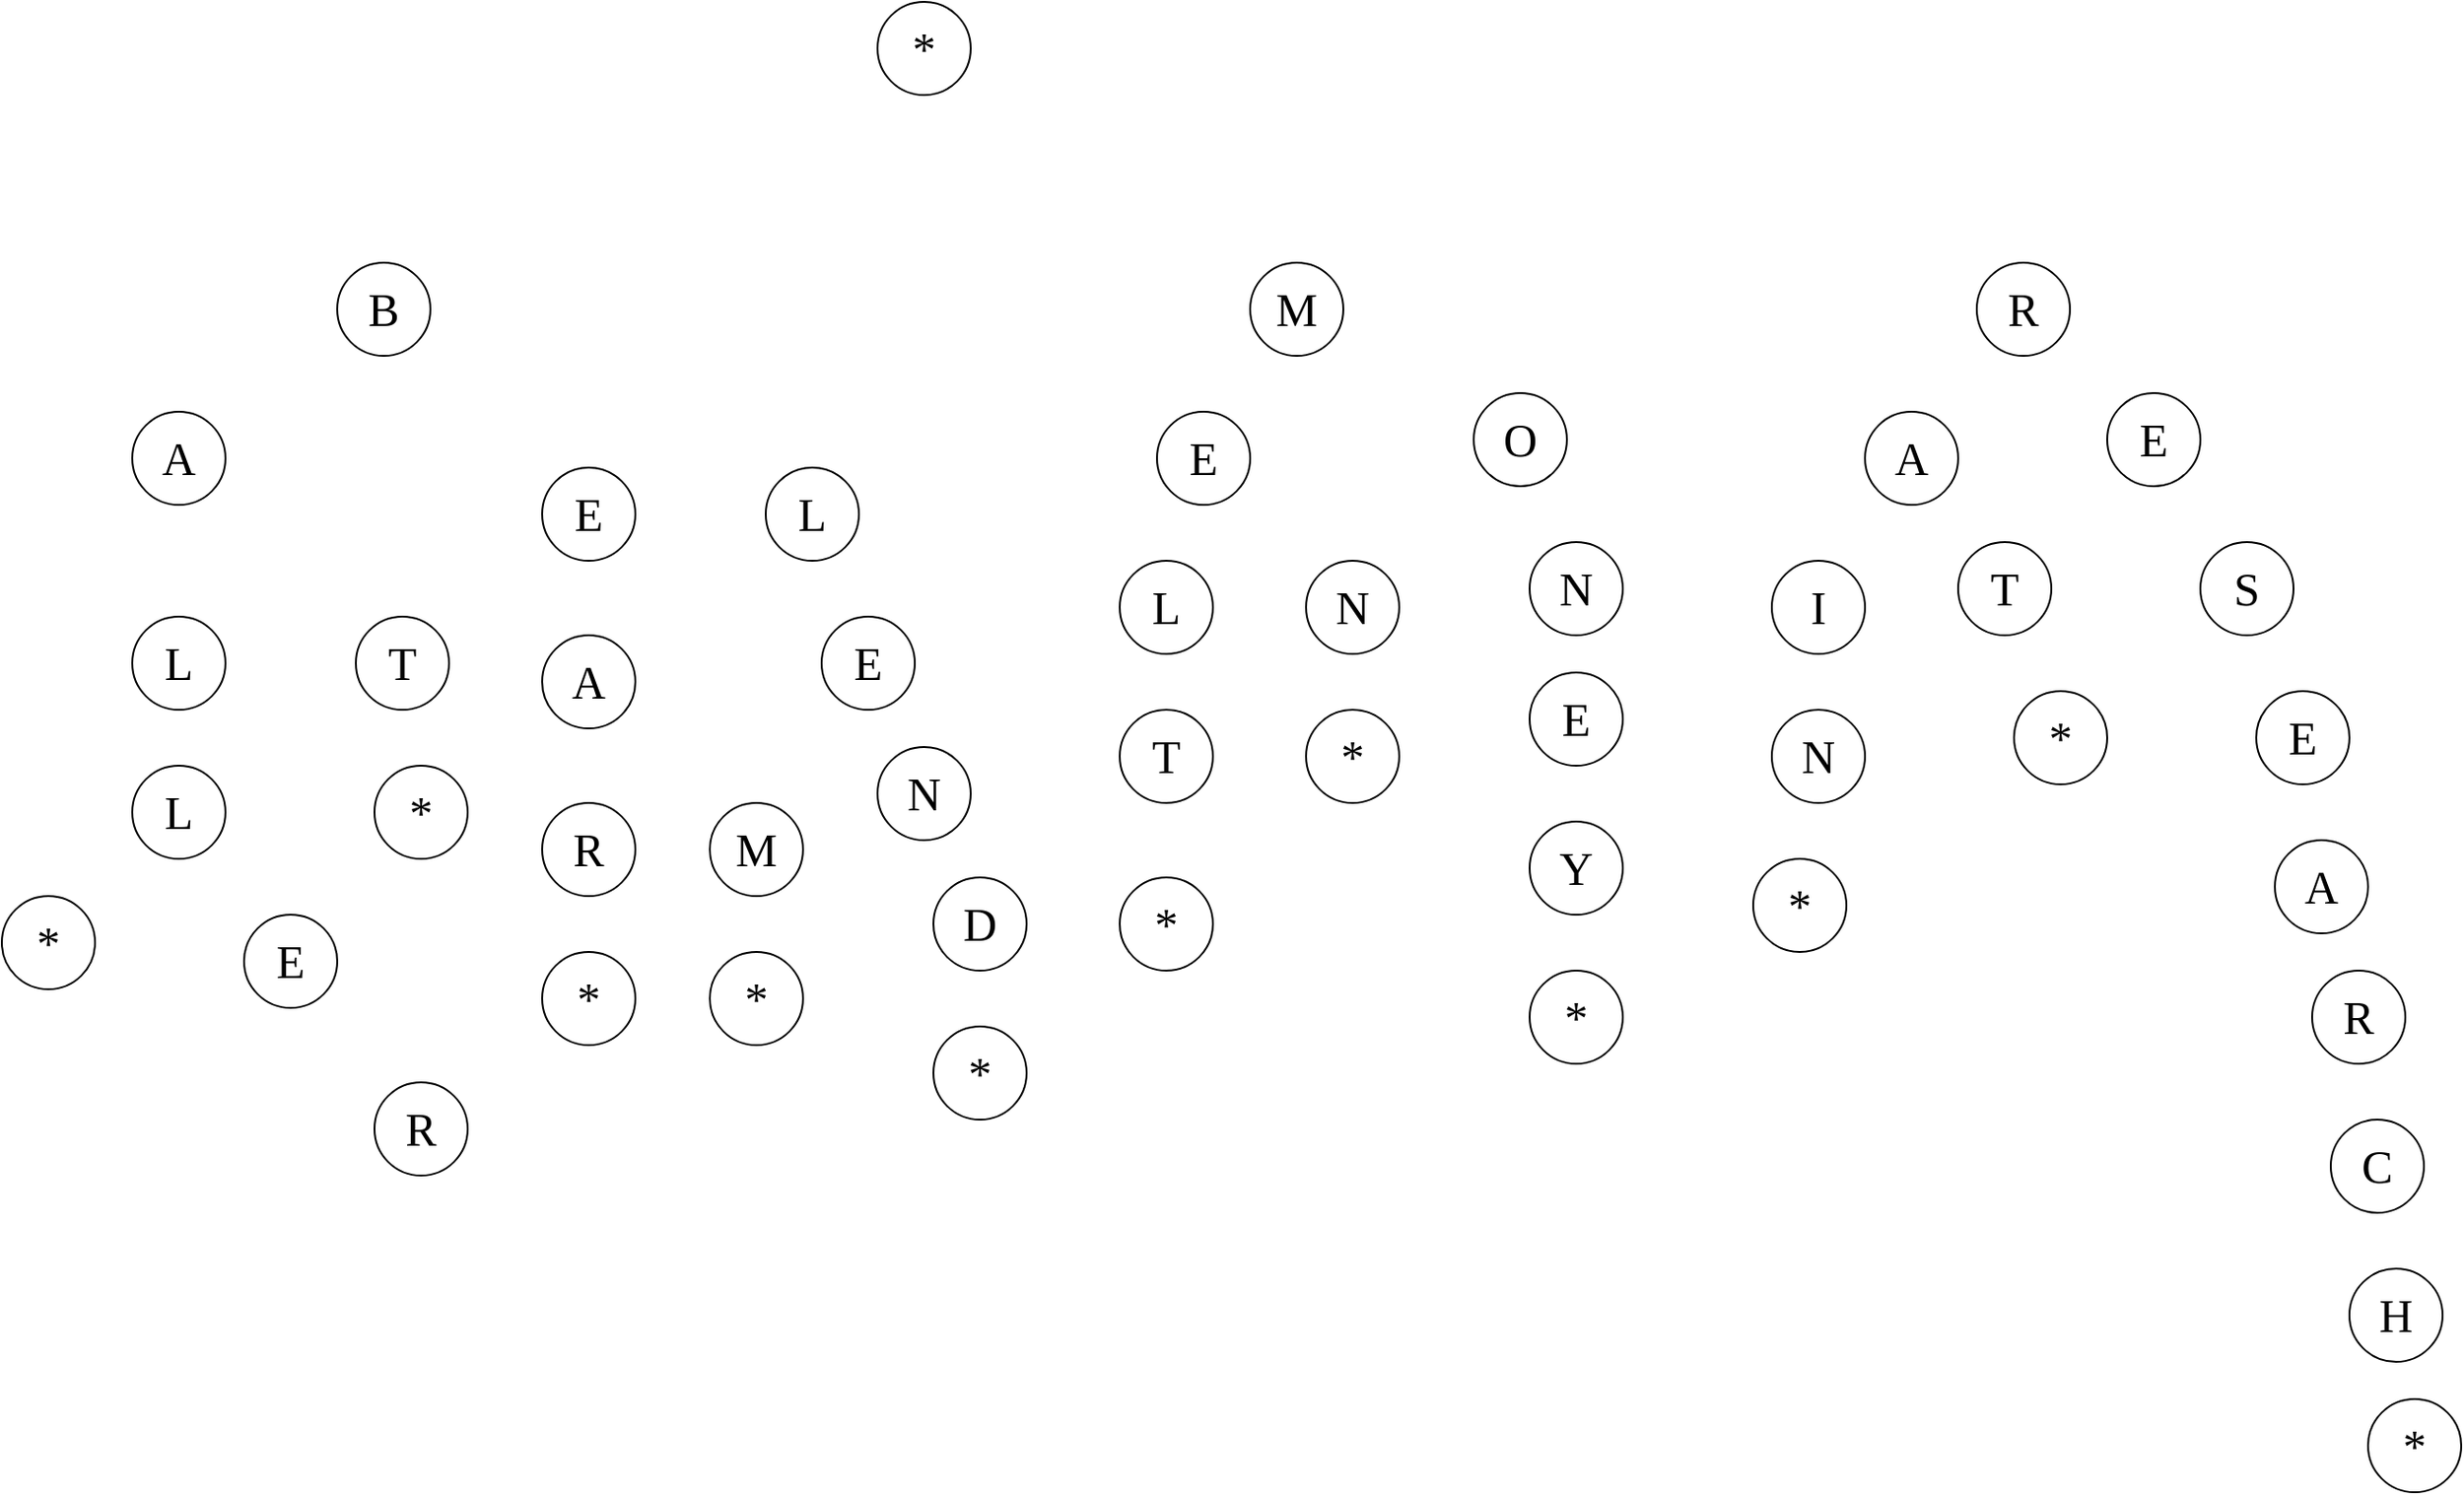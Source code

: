 <mxfile version="26.1.3">
  <diagram name="Pagina-1" id="tW7WO6cpCCdjkhQ7mJyI">
    <mxGraphModel dx="1434" dy="738" grid="1" gridSize="10" guides="1" tooltips="1" connect="1" arrows="1" fold="1" page="1" pageScale="1" pageWidth="2339" pageHeight="3300" math="0" shadow="0">
      <root>
        <mxCell id="0" />
        <mxCell id="1" parent="0" />
        <mxCell id="8VTGi8WfioYzq3SnvPgz-1" value="&lt;font style=&quot;font-size: 25px;&quot; face=&quot;Comic Sans MS&quot;&gt;*&lt;/font&gt;" style="ellipse;whiteSpace=wrap;html=1;aspect=fixed;" parent="1" vertex="1">
          <mxGeometry x="570" y="20" width="50" height="50" as="geometry" />
        </mxCell>
        <mxCell id="8VTGi8WfioYzq3SnvPgz-2" value="&lt;font face=&quot;Comic Sans MS&quot;&gt;&lt;span style=&quot;font-size: 25px;&quot;&gt;B&lt;/span&gt;&lt;/font&gt;" style="ellipse;whiteSpace=wrap;html=1;aspect=fixed;" parent="1" vertex="1">
          <mxGeometry x="280" y="160" width="50" height="50" as="geometry" />
        </mxCell>
        <mxCell id="8VTGi8WfioYzq3SnvPgz-3" value="&lt;font face=&quot;Comic Sans MS&quot;&gt;&lt;span style=&quot;font-size: 25px;&quot;&gt;R&lt;/span&gt;&lt;/font&gt;" style="ellipse;whiteSpace=wrap;html=1;aspect=fixed;" parent="1" vertex="1">
          <mxGeometry x="1160" y="160" width="50" height="50" as="geometry" />
        </mxCell>
        <mxCell id="8VTGi8WfioYzq3SnvPgz-4" value="&lt;font face=&quot;Comic Sans MS&quot;&gt;&lt;span style=&quot;font-size: 25px;&quot;&gt;M&lt;/span&gt;&lt;/font&gt;" style="ellipse;whiteSpace=wrap;html=1;aspect=fixed;" parent="1" vertex="1">
          <mxGeometry x="770" y="160" width="50" height="50" as="geometry" />
        </mxCell>
        <mxCell id="8VTGi8WfioYzq3SnvPgz-5" value="&lt;font face=&quot;Comic Sans MS&quot;&gt;&lt;span style=&quot;font-size: 25px;&quot;&gt;A&lt;/span&gt;&lt;/font&gt;" style="ellipse;whiteSpace=wrap;html=1;aspect=fixed;" parent="1" vertex="1">
          <mxGeometry x="170" y="240" width="50" height="50" as="geometry" />
        </mxCell>
        <mxCell id="8VTGi8WfioYzq3SnvPgz-6" value="&lt;font face=&quot;Comic Sans MS&quot;&gt;&lt;span style=&quot;font-size: 25px;&quot;&gt;L&lt;/span&gt;&lt;/font&gt;" style="ellipse;whiteSpace=wrap;html=1;aspect=fixed;" parent="1" vertex="1">
          <mxGeometry x="170" y="350" width="50" height="50" as="geometry" />
        </mxCell>
        <mxCell id="8VTGi8WfioYzq3SnvPgz-7" value="&lt;font face=&quot;Comic Sans MS&quot;&gt;&lt;span style=&quot;font-size: 25px;&quot;&gt;L&lt;/span&gt;&lt;/font&gt;" style="ellipse;whiteSpace=wrap;html=1;aspect=fixed;" parent="1" vertex="1">
          <mxGeometry x="170" y="430" width="50" height="50" as="geometry" />
        </mxCell>
        <mxCell id="8VTGi8WfioYzq3SnvPgz-8" value="&lt;font face=&quot;Comic Sans MS&quot;&gt;&lt;span style=&quot;font-size: 25px;&quot;&gt;*&lt;/span&gt;&lt;/font&gt;" style="ellipse;whiteSpace=wrap;html=1;aspect=fixed;" parent="1" vertex="1">
          <mxGeometry x="100" y="500" width="50" height="50" as="geometry" />
        </mxCell>
        <mxCell id="8VTGi8WfioYzq3SnvPgz-9" value="&lt;font face=&quot;Comic Sans MS&quot;&gt;&lt;span style=&quot;font-size: 25px;&quot;&gt;E&lt;/span&gt;&lt;/font&gt;" style="ellipse;whiteSpace=wrap;html=1;aspect=fixed;" parent="1" vertex="1">
          <mxGeometry x="230" y="510" width="50" height="50" as="geometry" />
        </mxCell>
        <mxCell id="8VTGi8WfioYzq3SnvPgz-10" value="&lt;font face=&quot;Comic Sans MS&quot;&gt;&lt;span style=&quot;font-size: 25px;&quot;&gt;R&lt;/span&gt;&lt;/font&gt;" style="ellipse;whiteSpace=wrap;html=1;aspect=fixed;" parent="1" vertex="1">
          <mxGeometry x="300" y="600" width="50" height="50" as="geometry" />
        </mxCell>
        <mxCell id="8VTGi8WfioYzq3SnvPgz-11" value="&lt;font face=&quot;Comic Sans MS&quot;&gt;&lt;span style=&quot;font-size: 25px;&quot;&gt;T&lt;/span&gt;&lt;/font&gt;" style="ellipse;whiteSpace=wrap;html=1;aspect=fixed;" parent="1" vertex="1">
          <mxGeometry x="290" y="350" width="50" height="50" as="geometry" />
        </mxCell>
        <mxCell id="8VTGi8WfioYzq3SnvPgz-12" value="&lt;font face=&quot;Comic Sans MS&quot;&gt;&lt;span style=&quot;font-size: 25px;&quot;&gt;*&lt;/span&gt;&lt;/font&gt;" style="ellipse;whiteSpace=wrap;html=1;aspect=fixed;" parent="1" vertex="1">
          <mxGeometry x="300" y="430" width="50" height="50" as="geometry" />
        </mxCell>
        <mxCell id="8VTGi8WfioYzq3SnvPgz-13" value="&lt;font face=&quot;Comic Sans MS&quot;&gt;&lt;span style=&quot;font-size: 25px;&quot;&gt;E&lt;/span&gt;&lt;/font&gt;" style="ellipse;whiteSpace=wrap;html=1;aspect=fixed;" parent="1" vertex="1">
          <mxGeometry x="390" y="270" width="50" height="50" as="geometry" />
        </mxCell>
        <mxCell id="8VTGi8WfioYzq3SnvPgz-14" value="&lt;font face=&quot;Comic Sans MS&quot;&gt;&lt;span style=&quot;font-size: 25px;&quot;&gt;A&lt;/span&gt;&lt;/font&gt;" style="ellipse;whiteSpace=wrap;html=1;aspect=fixed;" parent="1" vertex="1">
          <mxGeometry x="390" y="360" width="50" height="50" as="geometry" />
        </mxCell>
        <mxCell id="8VTGi8WfioYzq3SnvPgz-15" value="&lt;font face=&quot;Comic Sans MS&quot;&gt;&lt;span style=&quot;font-size: 25px;&quot;&gt;R&lt;/span&gt;&lt;/font&gt;" style="ellipse;whiteSpace=wrap;html=1;aspect=fixed;" parent="1" vertex="1">
          <mxGeometry x="390" y="450" width="50" height="50" as="geometry" />
        </mxCell>
        <mxCell id="8VTGi8WfioYzq3SnvPgz-16" value="&lt;font face=&quot;Comic Sans MS&quot;&gt;&lt;span style=&quot;font-size: 25px;&quot;&gt;*&lt;/span&gt;&lt;/font&gt;" style="ellipse;whiteSpace=wrap;html=1;aspect=fixed;" parent="1" vertex="1">
          <mxGeometry x="390" y="530" width="50" height="50" as="geometry" />
        </mxCell>
        <mxCell id="8VTGi8WfioYzq3SnvPgz-17" value="&lt;font face=&quot;Comic Sans MS&quot;&gt;&lt;span style=&quot;font-size: 25px;&quot;&gt;M&lt;/span&gt;&lt;/font&gt;" style="ellipse;whiteSpace=wrap;html=1;aspect=fixed;" parent="1" vertex="1">
          <mxGeometry x="480" y="450" width="50" height="50" as="geometry" />
        </mxCell>
        <mxCell id="8VTGi8WfioYzq3SnvPgz-18" value="&lt;font face=&quot;Comic Sans MS&quot;&gt;&lt;span style=&quot;font-size: 25px;&quot;&gt;*&lt;/span&gt;&lt;/font&gt;" style="ellipse;whiteSpace=wrap;html=1;aspect=fixed;" parent="1" vertex="1">
          <mxGeometry x="480" y="530" width="50" height="50" as="geometry" />
        </mxCell>
        <mxCell id="8VTGi8WfioYzq3SnvPgz-21" value="&lt;font face=&quot;Comic Sans MS&quot;&gt;&lt;span style=&quot;font-size: 25px;&quot;&gt;L&lt;/span&gt;&lt;/font&gt;" style="ellipse;whiteSpace=wrap;html=1;aspect=fixed;" parent="1" vertex="1">
          <mxGeometry x="510" y="270" width="50" height="50" as="geometry" />
        </mxCell>
        <mxCell id="8VTGi8WfioYzq3SnvPgz-22" value="&lt;font face=&quot;Comic Sans MS&quot;&gt;&lt;span style=&quot;font-size: 25px;&quot;&gt;E&lt;/span&gt;&lt;/font&gt;" style="ellipse;whiteSpace=wrap;html=1;aspect=fixed;" parent="1" vertex="1">
          <mxGeometry x="540" y="350" width="50" height="50" as="geometry" />
        </mxCell>
        <mxCell id="8VTGi8WfioYzq3SnvPgz-23" value="&lt;font face=&quot;Comic Sans MS&quot;&gt;&lt;span style=&quot;font-size: 25px;&quot;&gt;N&lt;/span&gt;&lt;/font&gt;" style="ellipse;whiteSpace=wrap;html=1;aspect=fixed;" parent="1" vertex="1">
          <mxGeometry x="570" y="420" width="50" height="50" as="geometry" />
        </mxCell>
        <mxCell id="8VTGi8WfioYzq3SnvPgz-24" value="&lt;font face=&quot;Comic Sans MS&quot;&gt;&lt;span style=&quot;font-size: 25px;&quot;&gt;D&lt;/span&gt;&lt;/font&gt;" style="ellipse;whiteSpace=wrap;html=1;aspect=fixed;" parent="1" vertex="1">
          <mxGeometry x="600" y="490" width="50" height="50" as="geometry" />
        </mxCell>
        <mxCell id="8VTGi8WfioYzq3SnvPgz-25" value="&lt;font face=&quot;Comic Sans MS&quot;&gt;&lt;span style=&quot;font-size: 25px;&quot;&gt;*&lt;/span&gt;&lt;/font&gt;" style="ellipse;whiteSpace=wrap;html=1;aspect=fixed;" parent="1" vertex="1">
          <mxGeometry x="600" y="570" width="50" height="50" as="geometry" />
        </mxCell>
        <mxCell id="zcwZLCXqvlhVRFT6d13A-1" value="&lt;font face=&quot;Comic Sans MS&quot;&gt;&lt;span style=&quot;font-size: 25px;&quot;&gt;E&lt;/span&gt;&lt;/font&gt;" style="ellipse;whiteSpace=wrap;html=1;aspect=fixed;" vertex="1" parent="1">
          <mxGeometry x="720" y="240" width="50" height="50" as="geometry" />
        </mxCell>
        <mxCell id="zcwZLCXqvlhVRFT6d13A-2" value="&lt;font face=&quot;Comic Sans MS&quot;&gt;&lt;span style=&quot;font-size: 25px;&quot;&gt;L&lt;/span&gt;&lt;/font&gt;" style="ellipse;whiteSpace=wrap;html=1;aspect=fixed;" vertex="1" parent="1">
          <mxGeometry x="700" y="320" width="50" height="50" as="geometry" />
        </mxCell>
        <mxCell id="zcwZLCXqvlhVRFT6d13A-3" value="&lt;font face=&quot;Comic Sans MS&quot;&gt;&lt;span style=&quot;font-size: 25px;&quot;&gt;T&lt;/span&gt;&lt;/font&gt;" style="ellipse;whiteSpace=wrap;html=1;aspect=fixed;" vertex="1" parent="1">
          <mxGeometry x="700" y="400" width="50" height="50" as="geometry" />
        </mxCell>
        <mxCell id="zcwZLCXqvlhVRFT6d13A-4" value="&lt;font face=&quot;Comic Sans MS&quot;&gt;&lt;span style=&quot;font-size: 25px;&quot;&gt;*&lt;/span&gt;&lt;/font&gt;" style="ellipse;whiteSpace=wrap;html=1;aspect=fixed;" vertex="1" parent="1">
          <mxGeometry x="700" y="490" width="50" height="50" as="geometry" />
        </mxCell>
        <mxCell id="zcwZLCXqvlhVRFT6d13A-6" value="&lt;font face=&quot;Comic Sans MS&quot;&gt;&lt;span style=&quot;font-size: 25px;&quot;&gt;N&lt;/span&gt;&lt;/font&gt;" style="ellipse;whiteSpace=wrap;html=1;aspect=fixed;" vertex="1" parent="1">
          <mxGeometry x="800" y="320" width="50" height="50" as="geometry" />
        </mxCell>
        <mxCell id="zcwZLCXqvlhVRFT6d13A-7" value="&lt;font face=&quot;Comic Sans MS&quot;&gt;&lt;span style=&quot;font-size: 25px;&quot;&gt;*&lt;/span&gt;&lt;/font&gt;" style="ellipse;whiteSpace=wrap;html=1;aspect=fixed;" vertex="1" parent="1">
          <mxGeometry x="800" y="400" width="50" height="50" as="geometry" />
        </mxCell>
        <mxCell id="zcwZLCXqvlhVRFT6d13A-8" value="&lt;font face=&quot;Comic Sans MS&quot;&gt;&lt;span style=&quot;font-size: 25px;&quot;&gt;O&lt;/span&gt;&lt;/font&gt;" style="ellipse;whiteSpace=wrap;html=1;aspect=fixed;" vertex="1" parent="1">
          <mxGeometry x="890" y="230" width="50" height="50" as="geometry" />
        </mxCell>
        <mxCell id="zcwZLCXqvlhVRFT6d13A-9" value="&lt;font face=&quot;Comic Sans MS&quot;&gt;&lt;span style=&quot;font-size: 25px;&quot;&gt;N&lt;/span&gt;&lt;/font&gt;" style="ellipse;whiteSpace=wrap;html=1;aspect=fixed;" vertex="1" parent="1">
          <mxGeometry x="920" y="310" width="50" height="50" as="geometry" />
        </mxCell>
        <mxCell id="zcwZLCXqvlhVRFT6d13A-10" value="&lt;font face=&quot;Comic Sans MS&quot;&gt;&lt;span style=&quot;font-size: 25px;&quot;&gt;E&lt;/span&gt;&lt;/font&gt;" style="ellipse;whiteSpace=wrap;html=1;aspect=fixed;" vertex="1" parent="1">
          <mxGeometry x="920" y="380" width="50" height="50" as="geometry" />
        </mxCell>
        <mxCell id="zcwZLCXqvlhVRFT6d13A-11" value="&lt;font face=&quot;Comic Sans MS&quot;&gt;&lt;span style=&quot;font-size: 25px;&quot;&gt;Y&lt;/span&gt;&lt;/font&gt;" style="ellipse;whiteSpace=wrap;html=1;aspect=fixed;" vertex="1" parent="1">
          <mxGeometry x="920" y="460" width="50" height="50" as="geometry" />
        </mxCell>
        <mxCell id="zcwZLCXqvlhVRFT6d13A-12" value="&lt;font face=&quot;Comic Sans MS&quot;&gt;&lt;span style=&quot;font-size: 25px;&quot;&gt;*&lt;/span&gt;&lt;/font&gt;" style="ellipse;whiteSpace=wrap;html=1;aspect=fixed;" vertex="1" parent="1">
          <mxGeometry x="920" y="540" width="50" height="50" as="geometry" />
        </mxCell>
        <mxCell id="zcwZLCXqvlhVRFT6d13A-13" value="&lt;font face=&quot;Comic Sans MS&quot;&gt;&lt;span style=&quot;font-size: 25px;&quot;&gt;A&lt;/span&gt;&lt;/font&gt;" style="ellipse;whiteSpace=wrap;html=1;aspect=fixed;" vertex="1" parent="1">
          <mxGeometry x="1100" y="240" width="50" height="50" as="geometry" />
        </mxCell>
        <mxCell id="zcwZLCXqvlhVRFT6d13A-14" value="&lt;font face=&quot;Comic Sans MS&quot;&gt;&lt;span style=&quot;font-size: 25px;&quot;&gt;I&lt;/span&gt;&lt;/font&gt;" style="ellipse;whiteSpace=wrap;html=1;aspect=fixed;" vertex="1" parent="1">
          <mxGeometry x="1050" y="320" width="50" height="50" as="geometry" />
        </mxCell>
        <mxCell id="zcwZLCXqvlhVRFT6d13A-15" value="&lt;font face=&quot;Comic Sans MS&quot;&gt;&lt;span style=&quot;font-size: 25px;&quot;&gt;N&lt;/span&gt;&lt;/font&gt;" style="ellipse;whiteSpace=wrap;html=1;aspect=fixed;" vertex="1" parent="1">
          <mxGeometry x="1050" y="400" width="50" height="50" as="geometry" />
        </mxCell>
        <mxCell id="zcwZLCXqvlhVRFT6d13A-16" value="&lt;font face=&quot;Comic Sans MS&quot;&gt;&lt;span style=&quot;font-size: 25px;&quot;&gt;*&lt;/span&gt;&lt;/font&gt;" style="ellipse;whiteSpace=wrap;html=1;aspect=fixed;" vertex="1" parent="1">
          <mxGeometry x="1040" y="480" width="50" height="50" as="geometry" />
        </mxCell>
        <mxCell id="zcwZLCXqvlhVRFT6d13A-17" value="&lt;font face=&quot;Comic Sans MS&quot;&gt;&lt;span style=&quot;font-size: 25px;&quot;&gt;T&lt;/span&gt;&lt;/font&gt;" style="ellipse;whiteSpace=wrap;html=1;aspect=fixed;" vertex="1" parent="1">
          <mxGeometry x="1150" y="310" width="50" height="50" as="geometry" />
        </mxCell>
        <mxCell id="zcwZLCXqvlhVRFT6d13A-18" value="&lt;font face=&quot;Comic Sans MS&quot;&gt;&lt;span style=&quot;font-size: 25px;&quot;&gt;*&lt;/span&gt;&lt;/font&gt;" style="ellipse;whiteSpace=wrap;html=1;aspect=fixed;" vertex="1" parent="1">
          <mxGeometry x="1180" y="390" width="50" height="50" as="geometry" />
        </mxCell>
        <mxCell id="zcwZLCXqvlhVRFT6d13A-19" value="&lt;font face=&quot;Comic Sans MS&quot;&gt;&lt;span style=&quot;font-size: 25px;&quot;&gt;E&lt;/span&gt;&lt;/font&gt;" style="ellipse;whiteSpace=wrap;html=1;aspect=fixed;" vertex="1" parent="1">
          <mxGeometry x="1230" y="230" width="50" height="50" as="geometry" />
        </mxCell>
        <mxCell id="zcwZLCXqvlhVRFT6d13A-20" value="&lt;font face=&quot;Comic Sans MS&quot;&gt;&lt;span style=&quot;font-size: 25px;&quot;&gt;S&lt;/span&gt;&lt;/font&gt;" style="ellipse;whiteSpace=wrap;html=1;aspect=fixed;" vertex="1" parent="1">
          <mxGeometry x="1280" y="310" width="50" height="50" as="geometry" />
        </mxCell>
        <mxCell id="zcwZLCXqvlhVRFT6d13A-21" value="&lt;font face=&quot;Comic Sans MS&quot;&gt;&lt;span style=&quot;font-size: 25px;&quot;&gt;E&lt;/span&gt;&lt;/font&gt;" style="ellipse;whiteSpace=wrap;html=1;aspect=fixed;" vertex="1" parent="1">
          <mxGeometry x="1310" y="390" width="50" height="50" as="geometry" />
        </mxCell>
        <mxCell id="zcwZLCXqvlhVRFT6d13A-22" value="&lt;font face=&quot;Comic Sans MS&quot;&gt;&lt;span style=&quot;font-size: 25px;&quot;&gt;A&lt;/span&gt;&lt;/font&gt;" style="ellipse;whiteSpace=wrap;html=1;aspect=fixed;" vertex="1" parent="1">
          <mxGeometry x="1320" y="470" width="50" height="50" as="geometry" />
        </mxCell>
        <mxCell id="zcwZLCXqvlhVRFT6d13A-23" value="&lt;font face=&quot;Comic Sans MS&quot;&gt;&lt;span style=&quot;font-size: 25px;&quot;&gt;R&lt;/span&gt;&lt;/font&gt;" style="ellipse;whiteSpace=wrap;html=1;aspect=fixed;" vertex="1" parent="1">
          <mxGeometry x="1340" y="540" width="50" height="50" as="geometry" />
        </mxCell>
        <mxCell id="zcwZLCXqvlhVRFT6d13A-24" value="&lt;font face=&quot;Comic Sans MS&quot;&gt;&lt;span style=&quot;font-size: 25px;&quot;&gt;C&lt;/span&gt;&lt;/font&gt;" style="ellipse;whiteSpace=wrap;html=1;aspect=fixed;" vertex="1" parent="1">
          <mxGeometry x="1350" y="620" width="50" height="50" as="geometry" />
        </mxCell>
        <mxCell id="zcwZLCXqvlhVRFT6d13A-25" value="&lt;font face=&quot;Comic Sans MS&quot;&gt;&lt;span style=&quot;font-size: 25px;&quot;&gt;H&lt;/span&gt;&lt;/font&gt;" style="ellipse;whiteSpace=wrap;html=1;aspect=fixed;" vertex="1" parent="1">
          <mxGeometry x="1360" y="700" width="50" height="50" as="geometry" />
        </mxCell>
        <mxCell id="zcwZLCXqvlhVRFT6d13A-26" value="&lt;font face=&quot;Comic Sans MS&quot;&gt;&lt;span style=&quot;font-size: 25px;&quot;&gt;*&lt;/span&gt;&lt;/font&gt;" style="ellipse;whiteSpace=wrap;html=1;aspect=fixed;" vertex="1" parent="1">
          <mxGeometry x="1370" y="770" width="50" height="50" as="geometry" />
        </mxCell>
      </root>
    </mxGraphModel>
  </diagram>
</mxfile>
